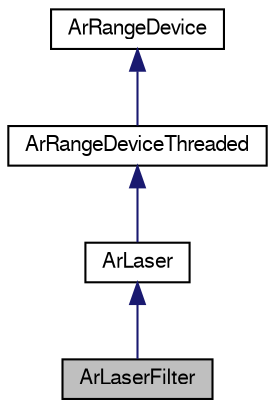digraph G
{
  edge [fontname="FreeSans",fontsize=10,labelfontname="FreeSans",labelfontsize=10];
  node [fontname="FreeSans",fontsize=10,shape=record];
  Node1 [label="ArLaserFilter",height=0.2,width=0.4,color="black", fillcolor="grey75", style="filled" fontcolor="black"];
  Node2 -> Node1 [dir=back,color="midnightblue",fontsize=10,style="solid",fontname="FreeSans"];
  Node2 [label="ArLaser",height=0.2,width=0.4,color="black", fillcolor="white", style="filled",URL="$classArLaser.html"];
  Node3 -> Node2 [dir=back,color="midnightblue",fontsize=10,style="solid",fontname="FreeSans"];
  Node3 [label="ArRangeDeviceThreaded",height=0.2,width=0.4,color="black", fillcolor="white", style="filled",URL="$classArRangeDeviceThreaded.html",tooltip="A range device which can run in its own thread."];
  Node4 -> Node3 [dir=back,color="midnightblue",fontsize=10,style="solid",fontname="FreeSans"];
  Node4 [label="ArRangeDevice",height=0.2,width=0.4,color="black", fillcolor="white", style="filled",URL="$classArRangeDevice.html",tooltip="The base class for all sensing devices which return range information from the device..."];
}
